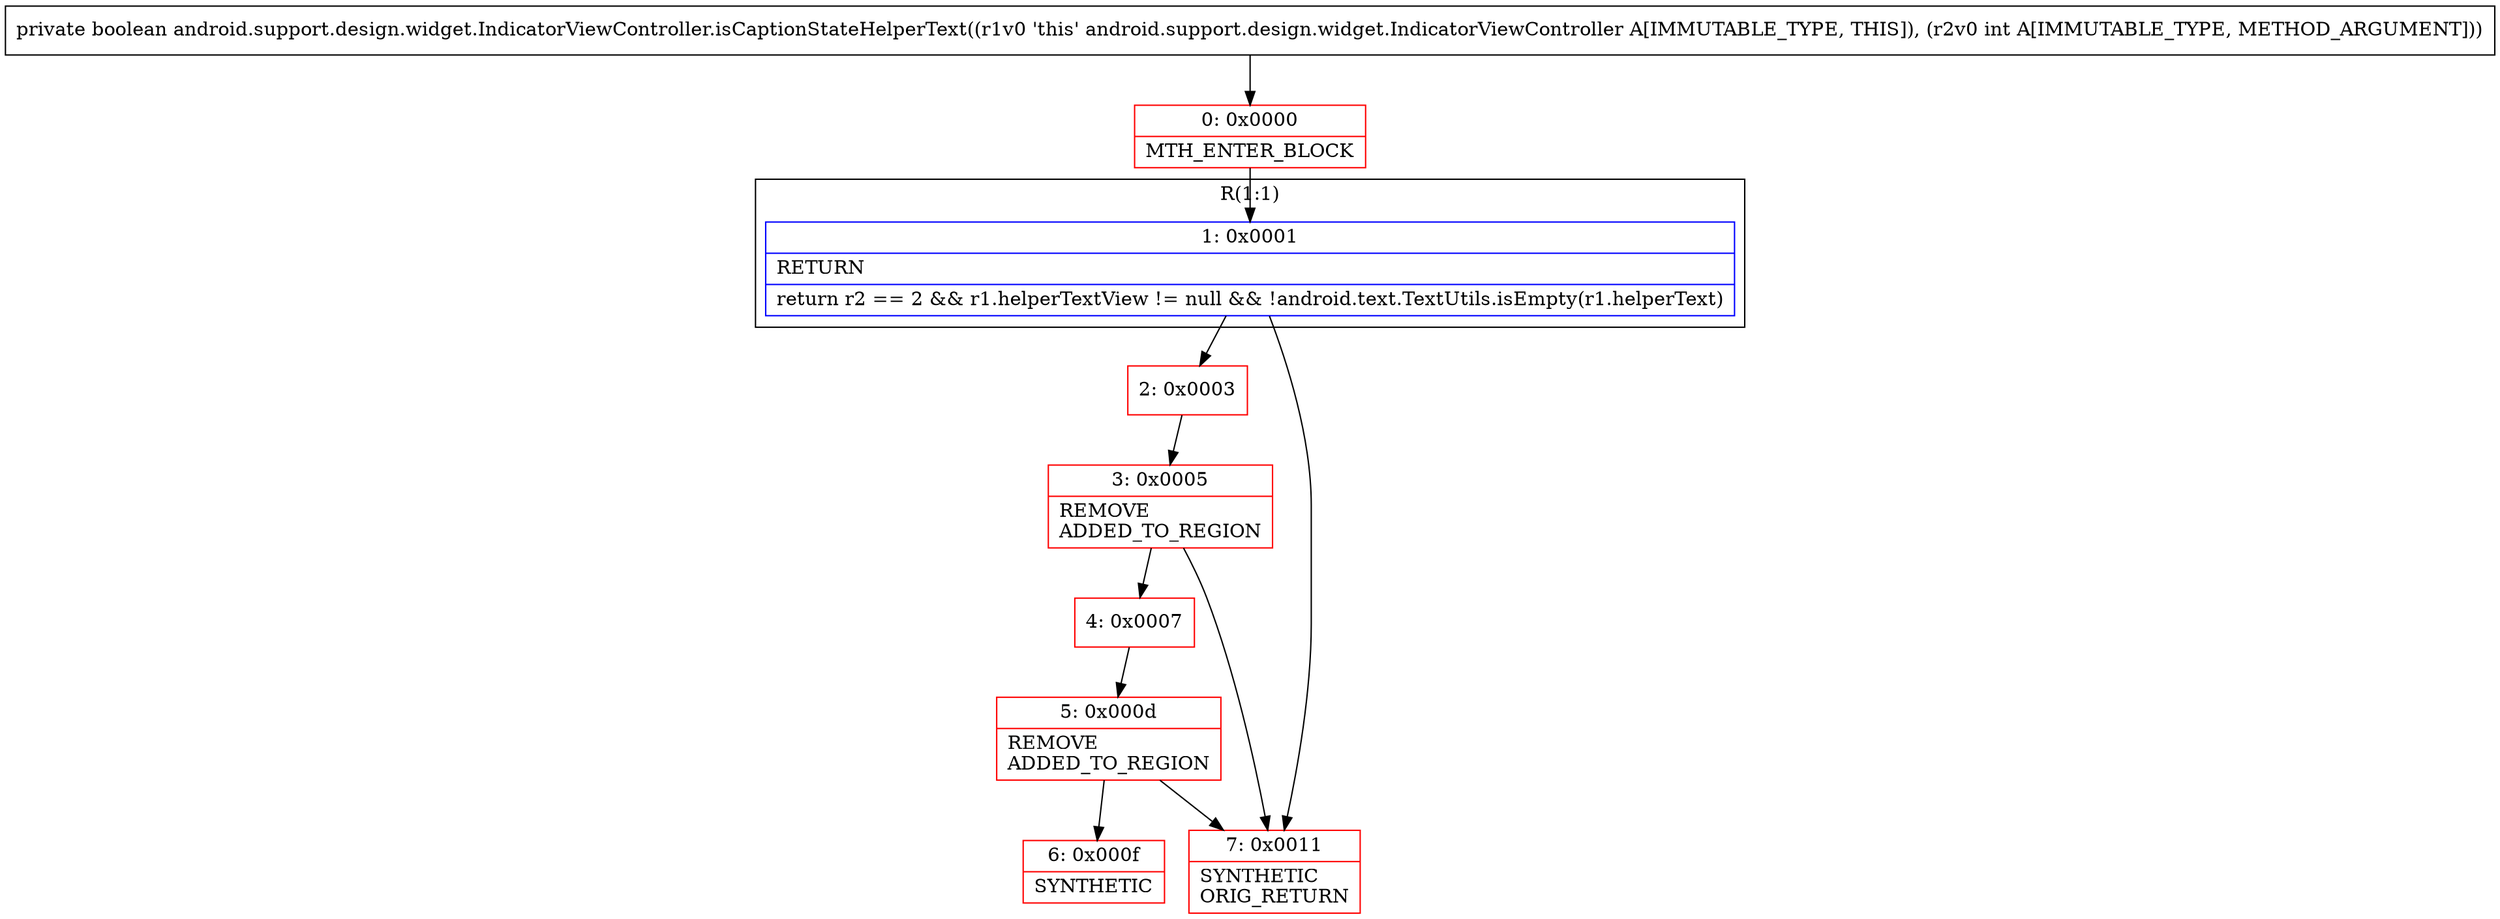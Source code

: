 digraph "CFG forandroid.support.design.widget.IndicatorViewController.isCaptionStateHelperText(I)Z" {
subgraph cluster_Region_620931306 {
label = "R(1:1)";
node [shape=record,color=blue];
Node_1 [shape=record,label="{1\:\ 0x0001|RETURN\l|return r2 == 2 && r1.helperTextView != null && !android.text.TextUtils.isEmpty(r1.helperText)\l}"];
}
Node_0 [shape=record,color=red,label="{0\:\ 0x0000|MTH_ENTER_BLOCK\l}"];
Node_2 [shape=record,color=red,label="{2\:\ 0x0003}"];
Node_3 [shape=record,color=red,label="{3\:\ 0x0005|REMOVE\lADDED_TO_REGION\l}"];
Node_4 [shape=record,color=red,label="{4\:\ 0x0007}"];
Node_5 [shape=record,color=red,label="{5\:\ 0x000d|REMOVE\lADDED_TO_REGION\l}"];
Node_6 [shape=record,color=red,label="{6\:\ 0x000f|SYNTHETIC\l}"];
Node_7 [shape=record,color=red,label="{7\:\ 0x0011|SYNTHETIC\lORIG_RETURN\l}"];
MethodNode[shape=record,label="{private boolean android.support.design.widget.IndicatorViewController.isCaptionStateHelperText((r1v0 'this' android.support.design.widget.IndicatorViewController A[IMMUTABLE_TYPE, THIS]), (r2v0 int A[IMMUTABLE_TYPE, METHOD_ARGUMENT])) }"];
MethodNode -> Node_0;
Node_1 -> Node_2;
Node_1 -> Node_7;
Node_0 -> Node_1;
Node_2 -> Node_3;
Node_3 -> Node_4;
Node_3 -> Node_7;
Node_4 -> Node_5;
Node_5 -> Node_6;
Node_5 -> Node_7;
}

